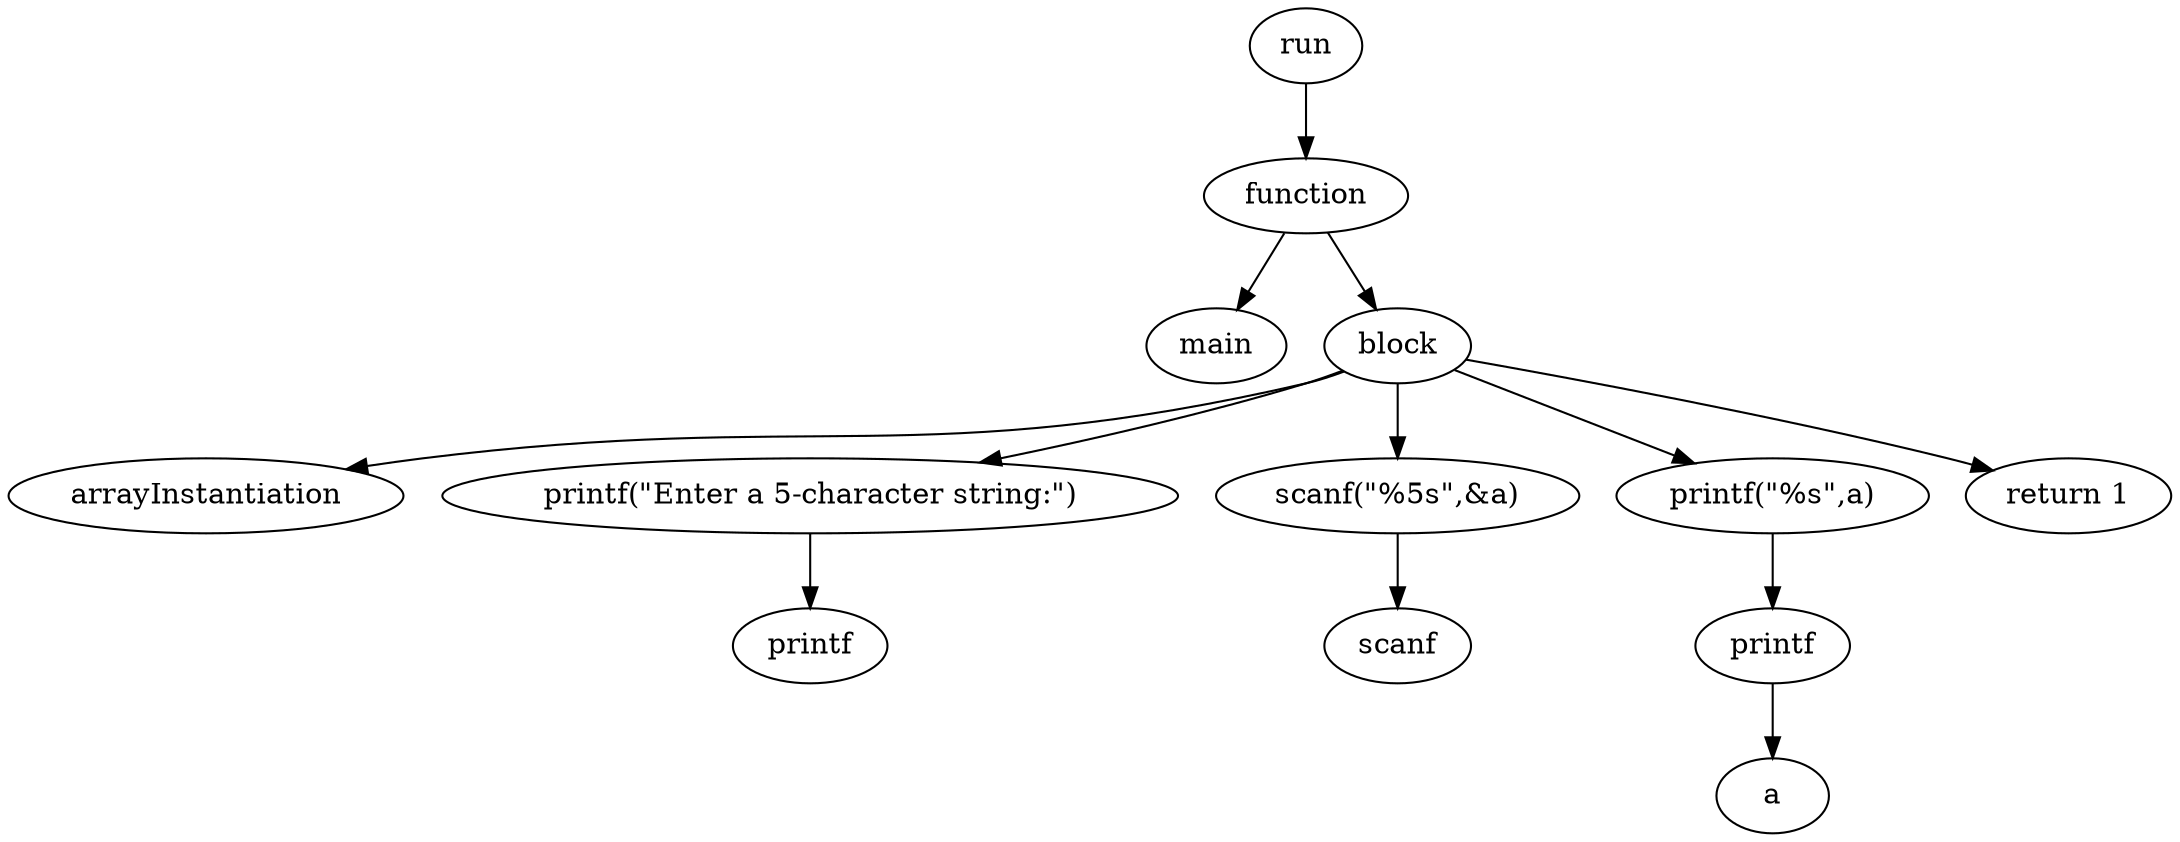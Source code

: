 digraph {
	8743555376930 [label=run]
	8743555198391 [label=function]
	8743555376930 -> 8743555198391
	8743555198634 [label=main]
	8743555198391 -> 8743555198634
	8743555198238 [label=block]
	8743555198391 -> 8743555198238
	8743555198484 [label=arrayInstantiation]
	8743555198238 -> 8743555198484
	8743555198658 [label="printf(\"Enter a 5-character string:\")"]
	8743555198238 -> 8743555198658
	8743555198475 [label=printf]
	8743555198658 -> 8743555198475
	8743555198682 [label="scanf(\"%5s\",&a)"]
	8743555198238 -> 8743555198682
	8743555198544 [label=scanf]
	8743555198682 -> 8743555198544
	8743555198529 [label="printf(\"%s\",a)"]
	8743555198238 -> 8743555198529
	8743555198637 [label=printf]
	8743555198529 -> 8743555198637
	8743555198694 [label=a]
	8743555198637 -> 8743555198694
	8743555198556 [label="return 1"]
	8743555198238 -> 8743555198556
}
